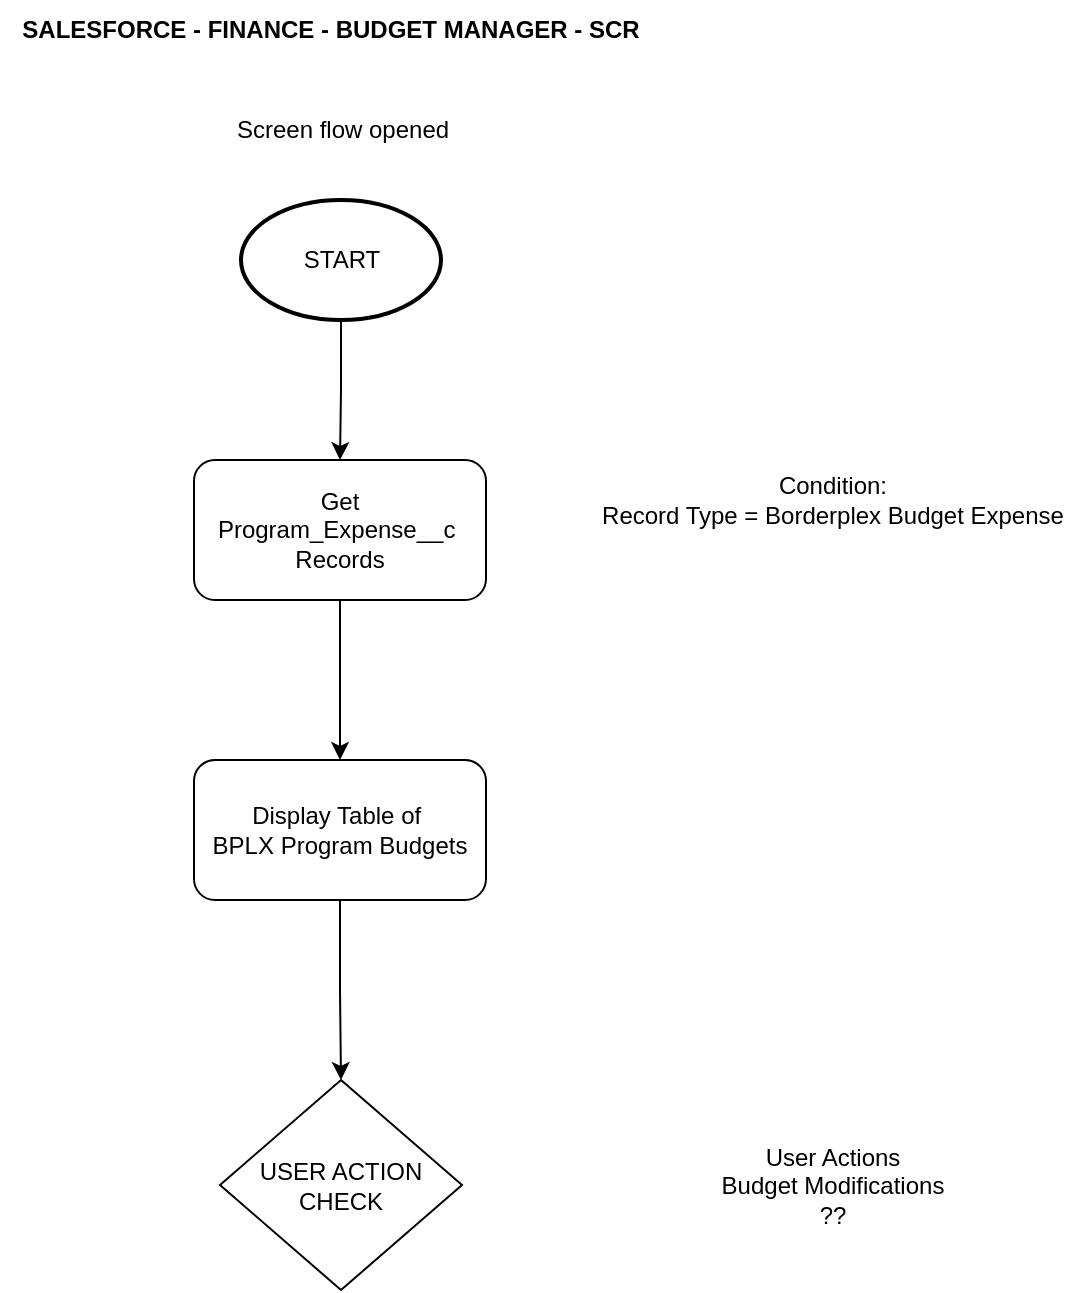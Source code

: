 <mxfile version="26.0.5">
  <diagram id="C5RBs43oDa-KdzZeNtuy" name="Page-1">
    <mxGraphModel dx="2312" dy="1098" grid="1" gridSize="10" guides="1" tooltips="1" connect="1" arrows="1" fold="1" page="1" pageScale="1" pageWidth="827" pageHeight="1169" math="0" shadow="0">
      <root>
        <mxCell id="WIyWlLk6GJQsqaUBKTNV-0" />
        <mxCell id="WIyWlLk6GJQsqaUBKTNV-1" parent="WIyWlLk6GJQsqaUBKTNV-0" />
        <mxCell id="HHEU8aaF2WZcjPR2dKdU-1" value="Screen flow opened" style="text;html=1;align=center;verticalAlign=middle;resizable=0;points=[];autosize=1;strokeColor=none;fillColor=none;" vertex="1" parent="WIyWlLk6GJQsqaUBKTNV-1">
          <mxGeometry x="354.5" y="60" width="130" height="30" as="geometry" />
        </mxCell>
        <mxCell id="HHEU8aaF2WZcjPR2dKdU-2" value="SALESFORCE - FINANCE - BUDGET MANAGER - SCR" style="text;html=1;align=center;verticalAlign=middle;resizable=0;points=[];autosize=1;strokeColor=none;fillColor=none;fontStyle=1" vertex="1" parent="WIyWlLk6GJQsqaUBKTNV-1">
          <mxGeometry x="249" y="10" width="330" height="30" as="geometry" />
        </mxCell>
        <mxCell id="HHEU8aaF2WZcjPR2dKdU-11" style="edgeStyle=orthogonalEdgeStyle;rounded=0;orthogonalLoop=1;jettySize=auto;html=1;" edge="1" parent="WIyWlLk6GJQsqaUBKTNV-1" source="HHEU8aaF2WZcjPR2dKdU-3" target="HHEU8aaF2WZcjPR2dKdU-6">
          <mxGeometry relative="1" as="geometry" />
        </mxCell>
        <mxCell id="HHEU8aaF2WZcjPR2dKdU-3" value="Get Program_Expense__c&amp;nbsp;&lt;br&gt;Records" style="rounded=1;whiteSpace=wrap;html=1;" vertex="1" parent="WIyWlLk6GJQsqaUBKTNV-1">
          <mxGeometry x="346" y="240" width="146" height="70" as="geometry" />
        </mxCell>
        <mxCell id="HHEU8aaF2WZcjPR2dKdU-4" value="Condition:&lt;br&gt;Record Type = Borderplex Budget Expense" style="text;html=1;align=center;verticalAlign=middle;resizable=0;points=[];autosize=1;strokeColor=none;fillColor=none;" vertex="1" parent="WIyWlLk6GJQsqaUBKTNV-1">
          <mxGeometry x="540" y="240" width="250" height="40" as="geometry" />
        </mxCell>
        <mxCell id="HHEU8aaF2WZcjPR2dKdU-10" style="edgeStyle=orthogonalEdgeStyle;rounded=0;orthogonalLoop=1;jettySize=auto;html=1;" edge="1" parent="WIyWlLk6GJQsqaUBKTNV-1" source="HHEU8aaF2WZcjPR2dKdU-6" target="HHEU8aaF2WZcjPR2dKdU-9">
          <mxGeometry relative="1" as="geometry" />
        </mxCell>
        <mxCell id="HHEU8aaF2WZcjPR2dKdU-6" value="Display Table of&amp;nbsp;&lt;br&gt;BPLX Program Budgets" style="rounded=1;whiteSpace=wrap;html=1;" vertex="1" parent="WIyWlLk6GJQsqaUBKTNV-1">
          <mxGeometry x="346" y="390" width="146" height="70" as="geometry" />
        </mxCell>
        <mxCell id="HHEU8aaF2WZcjPR2dKdU-9" value="USER ACTION CHECK" style="rhombus;whiteSpace=wrap;html=1;" vertex="1" parent="WIyWlLk6GJQsqaUBKTNV-1">
          <mxGeometry x="359" y="550" width="121" height="105" as="geometry" />
        </mxCell>
        <mxCell id="HHEU8aaF2WZcjPR2dKdU-12" value="User Actions&lt;br&gt;Budget Modifications&lt;br&gt;??" style="text;html=1;align=center;verticalAlign=middle;resizable=0;points=[];autosize=1;strokeColor=none;fillColor=none;" vertex="1" parent="WIyWlLk6GJQsqaUBKTNV-1">
          <mxGeometry x="600" y="572.5" width="130" height="60" as="geometry" />
        </mxCell>
        <mxCell id="HHEU8aaF2WZcjPR2dKdU-14" style="edgeStyle=orthogonalEdgeStyle;rounded=0;orthogonalLoop=1;jettySize=auto;html=1;" edge="1" parent="WIyWlLk6GJQsqaUBKTNV-1" source="HHEU8aaF2WZcjPR2dKdU-13" target="HHEU8aaF2WZcjPR2dKdU-3">
          <mxGeometry relative="1" as="geometry" />
        </mxCell>
        <mxCell id="HHEU8aaF2WZcjPR2dKdU-13" value="START" style="strokeWidth=2;html=1;shape=mxgraph.flowchart.start_1;whiteSpace=wrap;" vertex="1" parent="WIyWlLk6GJQsqaUBKTNV-1">
          <mxGeometry x="369.5" y="110" width="100" height="60" as="geometry" />
        </mxCell>
      </root>
    </mxGraphModel>
  </diagram>
</mxfile>
